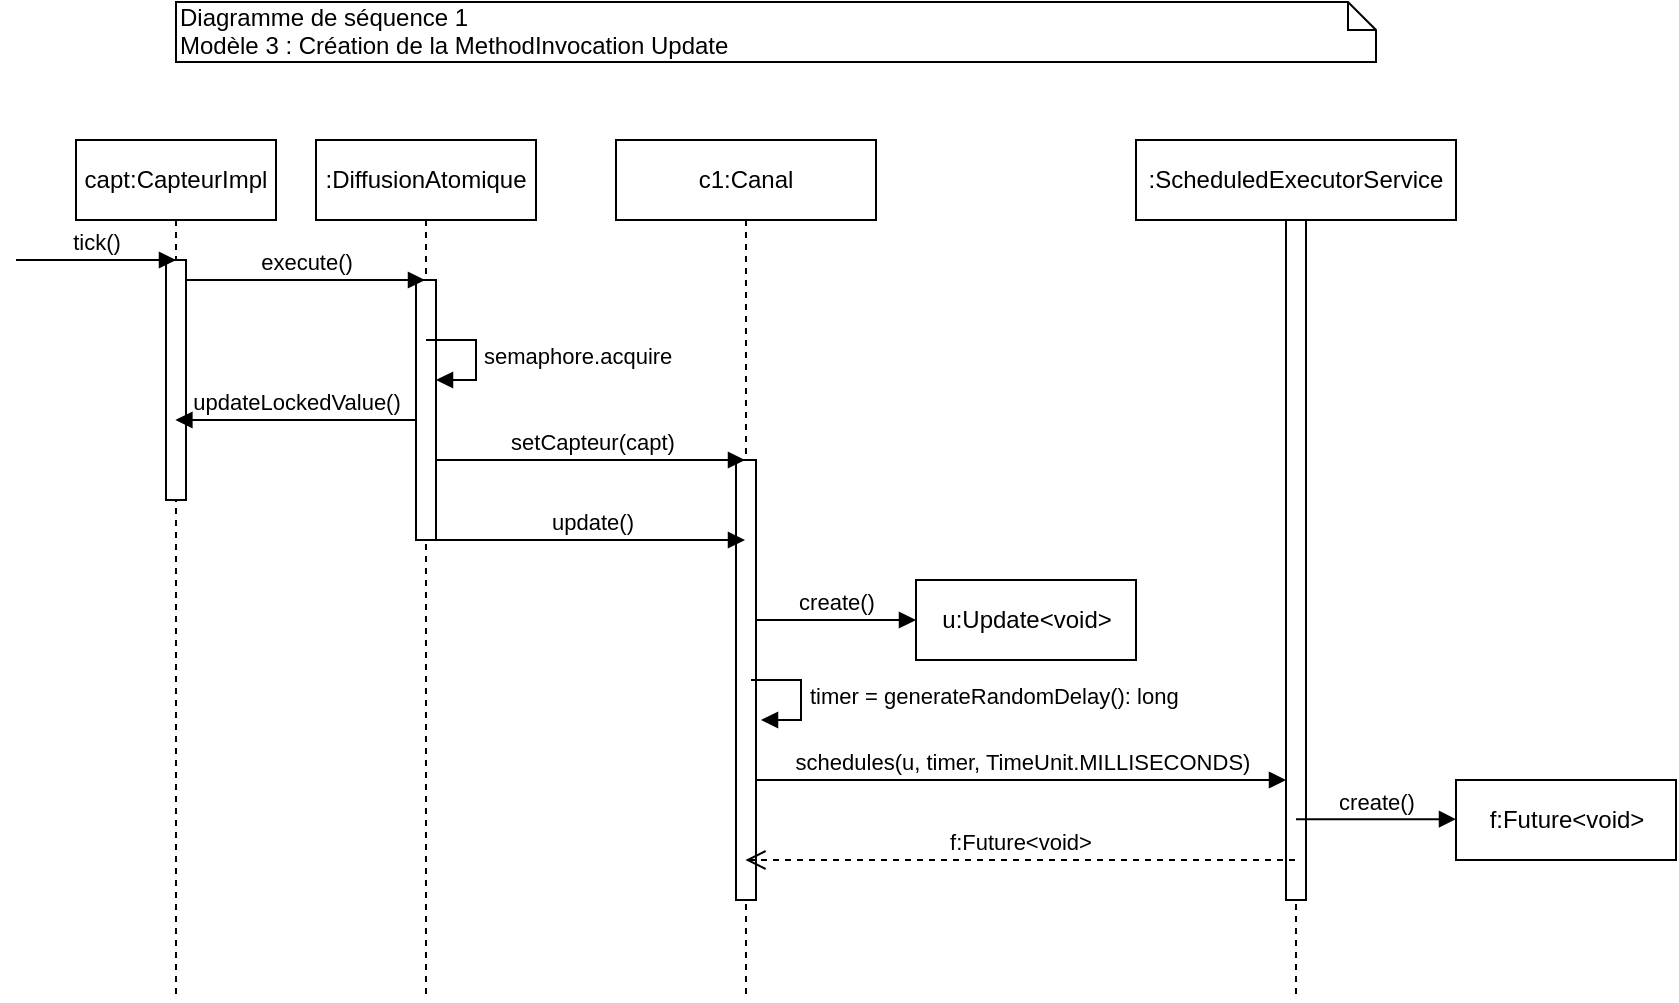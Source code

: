 <mxfile version="14.1.8" type="device"><diagram id="tkXJwv8JiyB-5Zod1wbi" name="Page-1"><mxGraphModel dx="1138" dy="579" grid="1" gridSize="10" guides="1" tooltips="1" connect="1" arrows="1" fold="1" page="1" pageScale="1" pageWidth="827" pageHeight="1169" math="0" shadow="0"><root><mxCell id="0"/><mxCell id="1" parent="0"/><mxCell id="4UYNnHV2JUzwt0DgjOgx-1" value="Diagramme de séquence 1&lt;br&gt;Modèle 3 : Création de la MethodInvocation Update" style="shape=note;whiteSpace=wrap;html=1;size=14;verticalAlign=top;align=left;spacingTop=-6;" vertex="1" parent="1"><mxGeometry x="120" y="11" width="600" height="30" as="geometry"/></mxCell><mxCell id="4UYNnHV2JUzwt0DgjOgx-3" value="capt:CapteurImpl" style="shape=umlLifeline;perimeter=lifelinePerimeter;whiteSpace=wrap;html=1;container=1;collapsible=0;recursiveResize=0;outlineConnect=0;" vertex="1" parent="1"><mxGeometry x="70" y="80" width="100" height="430" as="geometry"/></mxCell><mxCell id="4UYNnHV2JUzwt0DgjOgx-7" value="" style="html=1;points=[];perimeter=orthogonalPerimeter;" vertex="1" parent="4UYNnHV2JUzwt0DgjOgx-3"><mxGeometry x="45" y="60" width="10" height="120" as="geometry"/></mxCell><mxCell id="4UYNnHV2JUzwt0DgjOgx-8" value="tick()" style="html=1;verticalAlign=bottom;endArrow=block;" edge="1" parent="1"><mxGeometry width="80" relative="1" as="geometry"><mxPoint x="40" y="140" as="sourcePoint"/><mxPoint x="120" y="140" as="targetPoint"/></mxGeometry></mxCell><mxCell id="4UYNnHV2JUzwt0DgjOgx-9" value=":DiffusionAtomique" style="shape=umlLifeline;perimeter=lifelinePerimeter;whiteSpace=wrap;html=1;container=1;collapsible=0;recursiveResize=0;outlineConnect=0;" vertex="1" parent="1"><mxGeometry x="190" y="80" width="110" height="430" as="geometry"/></mxCell><mxCell id="4UYNnHV2JUzwt0DgjOgx-10" value="" style="html=1;points=[];perimeter=orthogonalPerimeter;" vertex="1" parent="4UYNnHV2JUzwt0DgjOgx-9"><mxGeometry x="50" y="70" width="10" height="130" as="geometry"/></mxCell><mxCell id="4UYNnHV2JUzwt0DgjOgx-17" value="semaphore.acquire" style="edgeStyle=orthogonalEdgeStyle;html=1;align=left;spacingLeft=2;endArrow=block;rounded=0;entryX=1;entryY=0;" edge="1" parent="4UYNnHV2JUzwt0DgjOgx-9"><mxGeometry relative="1" as="geometry"><mxPoint x="55" y="100" as="sourcePoint"/><Array as="points"><mxPoint x="80" y="100"/></Array><mxPoint x="60" y="120" as="targetPoint"/></mxGeometry></mxCell><mxCell id="4UYNnHV2JUzwt0DgjOgx-11" value="execute()" style="html=1;verticalAlign=bottom;endArrow=block;" edge="1" parent="1"><mxGeometry width="80" relative="1" as="geometry"><mxPoint x="125" y="150" as="sourcePoint"/><mxPoint x="244.5" y="150" as="targetPoint"/></mxGeometry></mxCell><mxCell id="4UYNnHV2JUzwt0DgjOgx-12" value="c1:Canal" style="shape=umlLifeline;perimeter=lifelinePerimeter;whiteSpace=wrap;html=1;container=1;collapsible=0;recursiveResize=0;outlineConnect=0;" vertex="1" parent="1"><mxGeometry x="340" y="80" width="130" height="430" as="geometry"/></mxCell><mxCell id="4UYNnHV2JUzwt0DgjOgx-13" value="" style="html=1;points=[];perimeter=orthogonalPerimeter;" vertex="1" parent="4UYNnHV2JUzwt0DgjOgx-12"><mxGeometry x="60" y="160" width="10" height="220" as="geometry"/></mxCell><mxCell id="4UYNnHV2JUzwt0DgjOgx-18" value="updateLockedValue()" style="html=1;verticalAlign=bottom;endArrow=block;" edge="1" parent="1"><mxGeometry width="80" relative="1" as="geometry"><mxPoint x="240" y="220" as="sourcePoint"/><mxPoint x="119.7" y="220" as="targetPoint"/></mxGeometry></mxCell><mxCell id="4UYNnHV2JUzwt0DgjOgx-19" value="setCapteur(capt)" style="html=1;verticalAlign=bottom;endArrow=block;" edge="1" parent="1" target="4UYNnHV2JUzwt0DgjOgx-12"><mxGeometry width="80" relative="1" as="geometry"><mxPoint x="250" y="240" as="sourcePoint"/><mxPoint x="330" y="240" as="targetPoint"/></mxGeometry></mxCell><mxCell id="4UYNnHV2JUzwt0DgjOgx-20" value="update()" style="html=1;verticalAlign=bottom;endArrow=block;" edge="1" parent="1"><mxGeometry width="80" relative="1" as="geometry"><mxPoint x="250" y="280" as="sourcePoint"/><mxPoint x="404.5" y="280" as="targetPoint"/></mxGeometry></mxCell><mxCell id="4UYNnHV2JUzwt0DgjOgx-21" value="u:Update&amp;lt;void&amp;gt;" style="html=1;" vertex="1" parent="1"><mxGeometry x="490" y="300" width="110" height="40" as="geometry"/></mxCell><mxCell id="4UYNnHV2JUzwt0DgjOgx-22" value="create()" style="html=1;verticalAlign=bottom;endArrow=block;" edge="1" parent="1"><mxGeometry width="80" relative="1" as="geometry"><mxPoint x="410" y="320" as="sourcePoint"/><mxPoint x="490" y="320" as="targetPoint"/></mxGeometry></mxCell><mxCell id="4UYNnHV2JUzwt0DgjOgx-23" value=":ScheduledExecutorService" style="shape=umlLifeline;perimeter=lifelinePerimeter;whiteSpace=wrap;html=1;container=1;collapsible=0;recursiveResize=0;outlineConnect=0;" vertex="1" parent="1"><mxGeometry x="600" y="80" width="160" height="430" as="geometry"/></mxCell><mxCell id="4UYNnHV2JUzwt0DgjOgx-24" value="" style="html=1;points=[];perimeter=orthogonalPerimeter;" vertex="1" parent="4UYNnHV2JUzwt0DgjOgx-23"><mxGeometry x="75" y="40" width="10" height="340" as="geometry"/></mxCell><mxCell id="4UYNnHV2JUzwt0DgjOgx-25" value="schedules(u, timer, TimeUnit.MILLISECONDS)" style="html=1;verticalAlign=bottom;endArrow=block;" edge="1" parent="1" target="4UYNnHV2JUzwt0DgjOgx-24"><mxGeometry width="80" relative="1" as="geometry"><mxPoint x="410" y="400" as="sourcePoint"/><mxPoint x="664.5" y="400" as="targetPoint"/></mxGeometry></mxCell><mxCell id="4UYNnHV2JUzwt0DgjOgx-26" value="timer = generateRandomDelay(): long" style="edgeStyle=orthogonalEdgeStyle;html=1;align=left;spacingLeft=2;endArrow=block;rounded=0;entryX=1;entryY=0;" edge="1" parent="1"><mxGeometry relative="1" as="geometry"><mxPoint x="407.5" y="350" as="sourcePoint"/><Array as="points"><mxPoint x="432.5" y="350"/></Array><mxPoint x="412.5" y="370" as="targetPoint"/></mxGeometry></mxCell><mxCell id="4UYNnHV2JUzwt0DgjOgx-27" value="f:Future&amp;lt;void&amp;gt;" style="html=1;" vertex="1" parent="1"><mxGeometry x="760" y="400" width="110" height="40" as="geometry"/></mxCell><mxCell id="4UYNnHV2JUzwt0DgjOgx-28" value="create()" style="html=1;verticalAlign=bottom;endArrow=block;" edge="1" parent="1"><mxGeometry width="80" relative="1" as="geometry"><mxPoint x="680" y="419.6" as="sourcePoint"/><mxPoint x="760" y="419.6" as="targetPoint"/></mxGeometry></mxCell><mxCell id="4UYNnHV2JUzwt0DgjOgx-29" value="f:Future&amp;lt;void&amp;gt;" style="html=1;verticalAlign=bottom;endArrow=open;dashed=1;endSize=8;" edge="1" parent="1"><mxGeometry relative="1" as="geometry"><mxPoint x="404.7" y="440" as="targetPoint"/><mxPoint x="679.5" y="440" as="sourcePoint"/></mxGeometry></mxCell></root></mxGraphModel></diagram></mxfile>